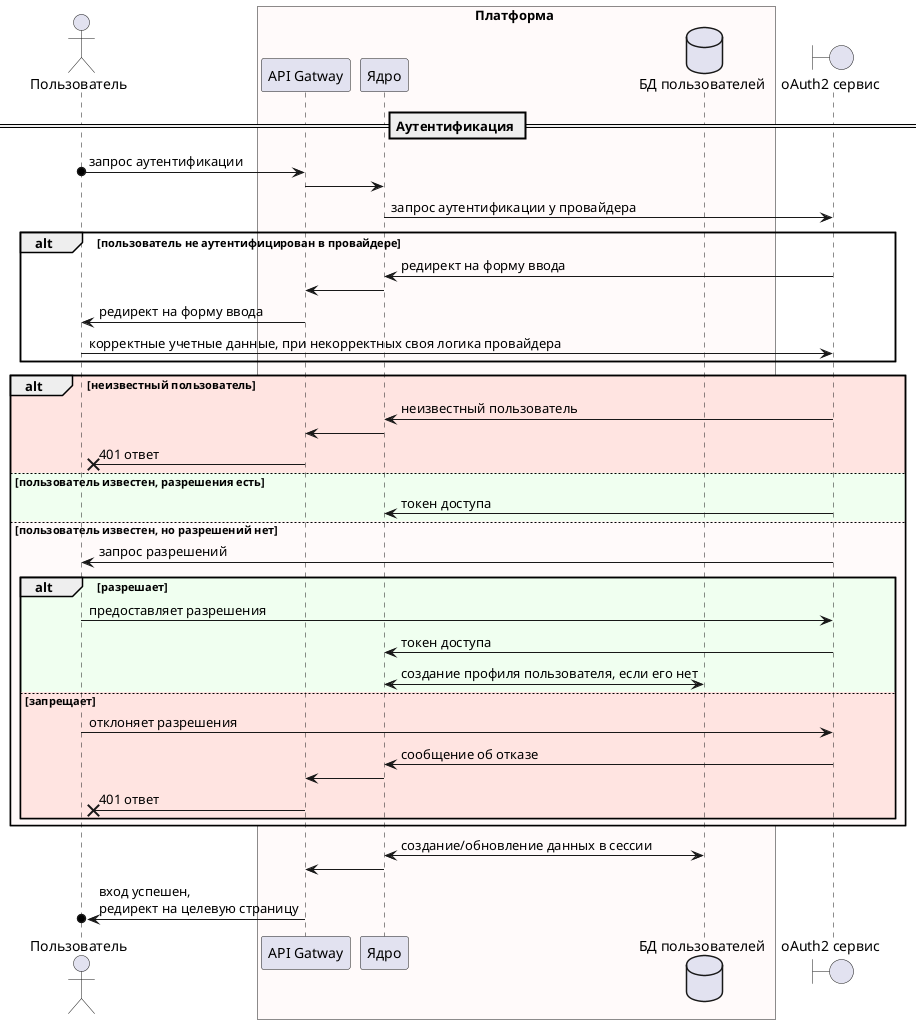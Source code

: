 @startuml
actor "Пользователь" as user
box Платформа #Snow
participant "API Gatway" as gateway
participant "Ядро" as core
database "БД пользователей" as userDB
end box
boundary "oAuth2 сервис" as oauth2

== Аутентификация ==
user o-> gateway: запрос аутентификации
gateway -> core
core -> oauth2: запрос аутентификации у провайдера
alt пользователь не аутентифицирован в провайдере
    oauth2 -> core: редирект на форму ввода
    core -> gateway
    gateway -> user: редирект на форму ввода
    user -> oauth2: корректные учетные данные, при некорректных своя логика провайдера
end

alt #MistyRose неизвестный пользователь
    oauth2 -> core: неизвестный пользователь
    core -> gateway
    gateway ->x user: 401 ответ
else #Honeydew пользователь известен, разрешения есть
oauth2 -> core: токен доступа
else #Snow пользователь известен, но разрешений нет
    oauth2 -> user: запрос разрешений
    alt #Honeydew разрешает
        user -> oauth2: предоставляет разрешения
        oauth2 -> core: токен доступа
        core <-> userDB: создание профиля пользователя, если его нет
    else #MistyRose запрещает
        user -> oauth2: отклоняет разрешения
        oauth2 -> core: сообщение об отказе
        core -> gateway
        gateway ->x user: 401 ответ
    end
end
core <-> userDB: создание/обновление данных в сессии
core -> gateway
gateway ->o user: вход успешен,\nредирект на целевую страницу

@enduml
